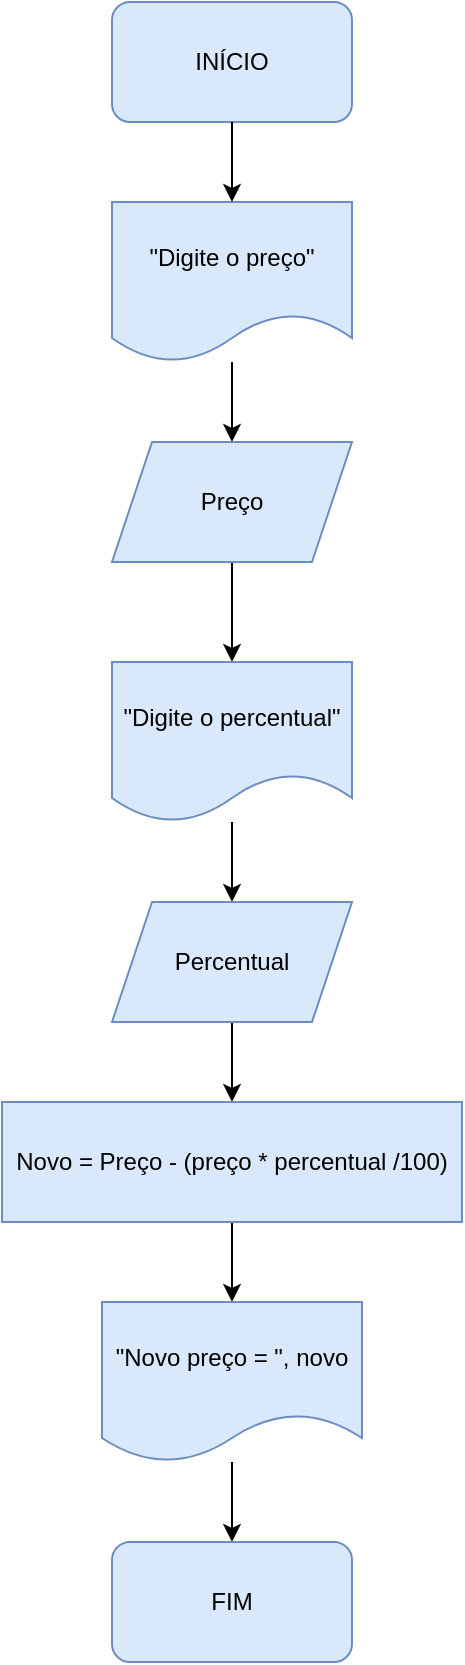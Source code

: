 <mxfile version="26.0.11">
  <diagram name="Página-1" id="0GbYW-Dmfk2oEydlXNNZ">
    <mxGraphModel dx="1195" dy="1791" grid="1" gridSize="10" guides="1" tooltips="1" connect="1" arrows="1" fold="1" page="1" pageScale="1" pageWidth="827" pageHeight="1169" math="0" shadow="0">
      <root>
        <mxCell id="0" />
        <mxCell id="1" parent="0" />
        <mxCell id="4oHgwtmd2JQmbN_alHVM-33" value="INÍCIO" style="rounded=1;whiteSpace=wrap;html=1;fillColor=#dae8fc;strokeColor=#6c8ebf;" vertex="1" parent="1">
          <mxGeometry x="354" y="-999" width="120" height="60" as="geometry" />
        </mxCell>
        <mxCell id="4oHgwtmd2JQmbN_alHVM-37" value="" style="edgeStyle=orthogonalEdgeStyle;rounded=0;orthogonalLoop=1;jettySize=auto;html=1;" edge="1" parent="1" source="4oHgwtmd2JQmbN_alHVM-34" target="4oHgwtmd2JQmbN_alHVM-36">
          <mxGeometry relative="1" as="geometry" />
        </mxCell>
        <mxCell id="4oHgwtmd2JQmbN_alHVM-34" value="&quot;Digite o preço&quot;" style="shape=document;whiteSpace=wrap;html=1;boundedLbl=1;fillColor=#dae8fc;strokeColor=#6c8ebf;" vertex="1" parent="1">
          <mxGeometry x="354" y="-899" width="120" height="80" as="geometry" />
        </mxCell>
        <mxCell id="4oHgwtmd2JQmbN_alHVM-35" value="" style="endArrow=classic;html=1;rounded=0;exitX=0.5;exitY=1;exitDx=0;exitDy=0;entryX=0.5;entryY=0;entryDx=0;entryDy=0;" edge="1" parent="1" source="4oHgwtmd2JQmbN_alHVM-33" target="4oHgwtmd2JQmbN_alHVM-34">
          <mxGeometry width="50" height="50" relative="1" as="geometry">
            <mxPoint x="384" y="-699" as="sourcePoint" />
            <mxPoint x="434" y="-749" as="targetPoint" />
          </mxGeometry>
        </mxCell>
        <mxCell id="4oHgwtmd2JQmbN_alHVM-39" value="" style="edgeStyle=orthogonalEdgeStyle;rounded=0;orthogonalLoop=1;jettySize=auto;html=1;" edge="1" parent="1" source="4oHgwtmd2JQmbN_alHVM-36" target="4oHgwtmd2JQmbN_alHVM-38">
          <mxGeometry relative="1" as="geometry" />
        </mxCell>
        <mxCell id="4oHgwtmd2JQmbN_alHVM-36" value="Preço" style="shape=parallelogram;perimeter=parallelogramPerimeter;whiteSpace=wrap;html=1;fixedSize=1;fillColor=#dae8fc;strokeColor=#6c8ebf;" vertex="1" parent="1">
          <mxGeometry x="354" y="-779" width="120" height="60" as="geometry" />
        </mxCell>
        <mxCell id="4oHgwtmd2JQmbN_alHVM-41" value="" style="edgeStyle=orthogonalEdgeStyle;rounded=0;orthogonalLoop=1;jettySize=auto;html=1;" edge="1" parent="1" source="4oHgwtmd2JQmbN_alHVM-38" target="4oHgwtmd2JQmbN_alHVM-40">
          <mxGeometry relative="1" as="geometry" />
        </mxCell>
        <mxCell id="4oHgwtmd2JQmbN_alHVM-38" value="&quot;Digite o percentual&quot;" style="shape=document;whiteSpace=wrap;html=1;boundedLbl=1;fillColor=#dae8fc;strokeColor=#6c8ebf;" vertex="1" parent="1">
          <mxGeometry x="354" y="-669" width="120" height="80" as="geometry" />
        </mxCell>
        <mxCell id="4oHgwtmd2JQmbN_alHVM-43" value="" style="edgeStyle=orthogonalEdgeStyle;rounded=0;orthogonalLoop=1;jettySize=auto;html=1;" edge="1" parent="1" source="4oHgwtmd2JQmbN_alHVM-40" target="4oHgwtmd2JQmbN_alHVM-42">
          <mxGeometry relative="1" as="geometry" />
        </mxCell>
        <mxCell id="4oHgwtmd2JQmbN_alHVM-40" value="Percentual" style="shape=parallelogram;perimeter=parallelogramPerimeter;whiteSpace=wrap;html=1;fixedSize=1;fillColor=#dae8fc;strokeColor=#6c8ebf;" vertex="1" parent="1">
          <mxGeometry x="354" y="-549" width="120" height="60" as="geometry" />
        </mxCell>
        <mxCell id="4oHgwtmd2JQmbN_alHVM-45" value="" style="edgeStyle=orthogonalEdgeStyle;rounded=0;orthogonalLoop=1;jettySize=auto;html=1;" edge="1" parent="1" source="4oHgwtmd2JQmbN_alHVM-42" target="4oHgwtmd2JQmbN_alHVM-44">
          <mxGeometry relative="1" as="geometry" />
        </mxCell>
        <mxCell id="4oHgwtmd2JQmbN_alHVM-42" value="Novo = Preço - (preço * percentual /100)" style="whiteSpace=wrap;html=1;fillColor=#dae8fc;strokeColor=#6c8ebf;" vertex="1" parent="1">
          <mxGeometry x="299" y="-449" width="230" height="60" as="geometry" />
        </mxCell>
        <mxCell id="4oHgwtmd2JQmbN_alHVM-47" value="" style="edgeStyle=orthogonalEdgeStyle;rounded=0;orthogonalLoop=1;jettySize=auto;html=1;" edge="1" parent="1" source="4oHgwtmd2JQmbN_alHVM-44" target="4oHgwtmd2JQmbN_alHVM-46">
          <mxGeometry relative="1" as="geometry" />
        </mxCell>
        <mxCell id="4oHgwtmd2JQmbN_alHVM-44" value="&quot;Novo preço = &quot;, novo" style="shape=document;whiteSpace=wrap;html=1;boundedLbl=1;fillColor=#dae8fc;strokeColor=#6c8ebf;" vertex="1" parent="1">
          <mxGeometry x="349" y="-349" width="130" height="80" as="geometry" />
        </mxCell>
        <mxCell id="4oHgwtmd2JQmbN_alHVM-46" value="FIM" style="rounded=1;whiteSpace=wrap;html=1;fillColor=#dae8fc;strokeColor=#6c8ebf;" vertex="1" parent="1">
          <mxGeometry x="354" y="-229" width="120" height="60" as="geometry" />
        </mxCell>
      </root>
    </mxGraphModel>
  </diagram>
</mxfile>
